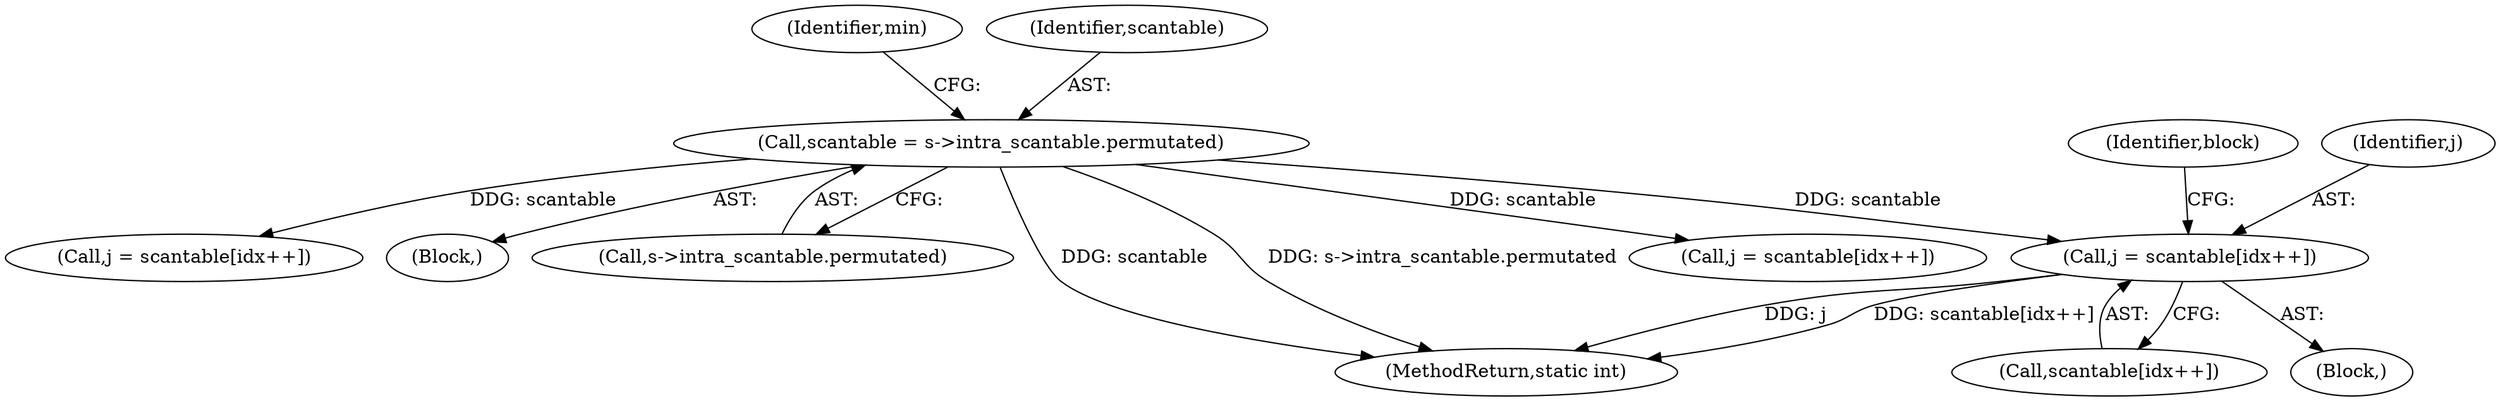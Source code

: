 digraph "0_FFmpeg_d227ed5d598340e719eff7156b1aa0a4469e9a6a@array" {
"1000510" [label="(Call,j = scantable[idx++])"];
"1000149" [label="(Call,scantable = s->intra_scantable.permutated)"];
"1000149" [label="(Call,scantable = s->intra_scantable.permutated)"];
"1000511" [label="(Identifier,j)"];
"1000569" [label="(Call,j = scantable[idx++])"];
"1000541" [label="(Call,j = scantable[idx++])"];
"1000673" [label="(MethodReturn,static int)"];
"1000160" [label="(Identifier,min)"];
"1000111" [label="(Block,)"];
"1000150" [label="(Identifier,scantable)"];
"1000512" [label="(Call,scantable[idx++])"];
"1000151" [label="(Call,s->intra_scantable.permutated)"];
"1000518" [label="(Identifier,block)"];
"1000475" [label="(Block,)"];
"1000510" [label="(Call,j = scantable[idx++])"];
"1000510" -> "1000475"  [label="AST: "];
"1000510" -> "1000512"  [label="CFG: "];
"1000511" -> "1000510"  [label="AST: "];
"1000512" -> "1000510"  [label="AST: "];
"1000518" -> "1000510"  [label="CFG: "];
"1000510" -> "1000673"  [label="DDG: j"];
"1000510" -> "1000673"  [label="DDG: scantable[idx++]"];
"1000149" -> "1000510"  [label="DDG: scantable"];
"1000149" -> "1000111"  [label="AST: "];
"1000149" -> "1000151"  [label="CFG: "];
"1000150" -> "1000149"  [label="AST: "];
"1000151" -> "1000149"  [label="AST: "];
"1000160" -> "1000149"  [label="CFG: "];
"1000149" -> "1000673"  [label="DDG: s->intra_scantable.permutated"];
"1000149" -> "1000673"  [label="DDG: scantable"];
"1000149" -> "1000541"  [label="DDG: scantable"];
"1000149" -> "1000569"  [label="DDG: scantable"];
}
